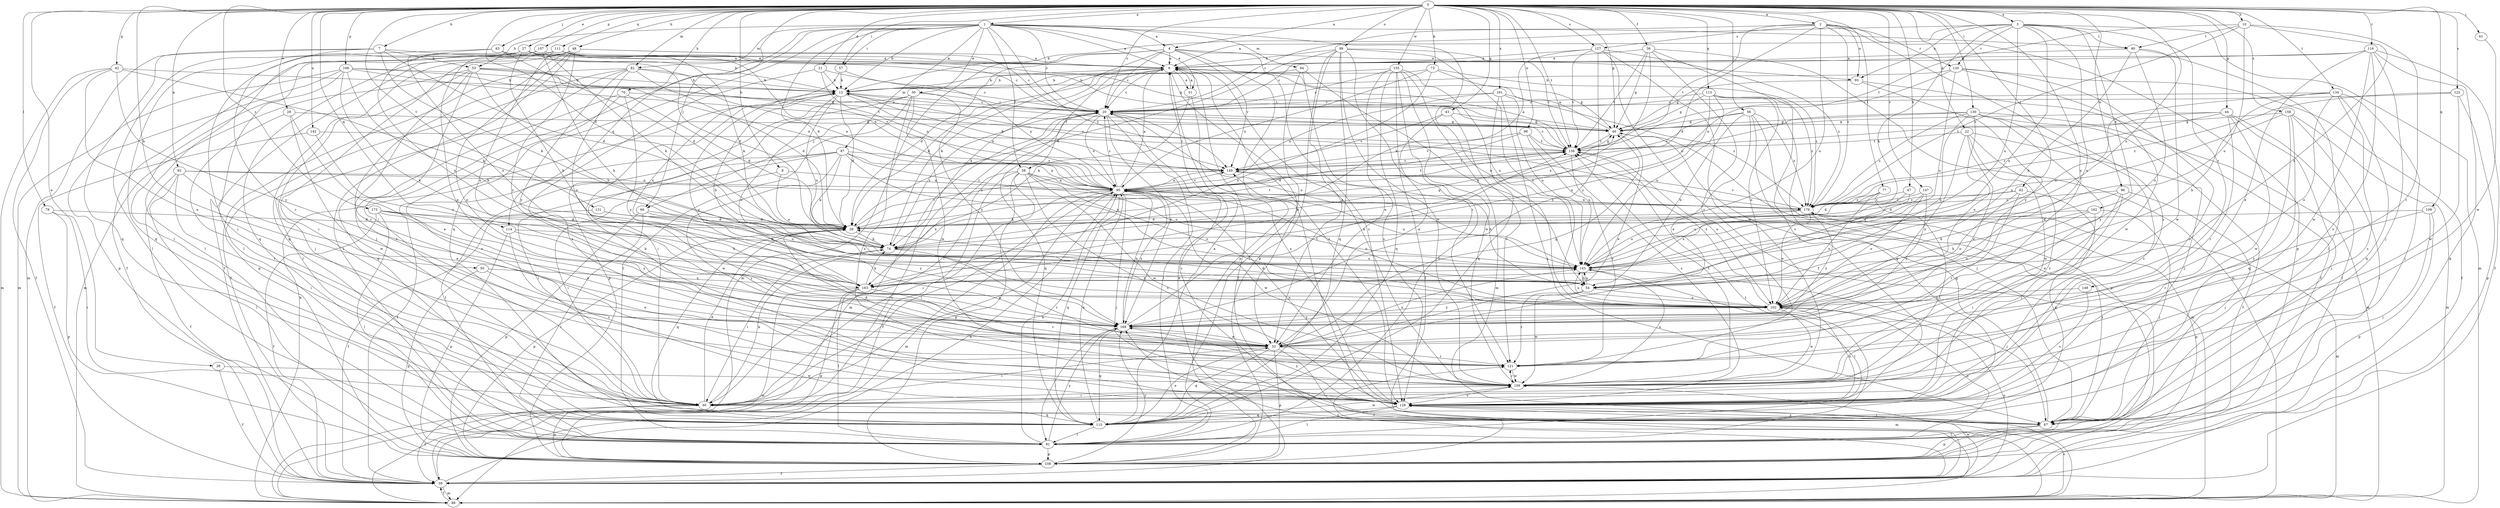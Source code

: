 strict digraph  {
0;
1;
2;
3;
4;
6;
7;
8;
10;
12;
20;
21;
22;
26;
27;
28;
29;
30;
31;
33;
36;
38;
39;
42;
43;
44;
46;
47;
48;
50;
53;
54;
56;
57;
60;
61;
62;
63;
66;
67;
70;
73;
74;
77;
79;
80;
81;
82;
84;
87;
88;
92;
93;
95;
96;
98;
99;
102;
106;
107;
108;
109;
111;
113;
114;
115;
116;
120;
121;
122;
127;
128;
130;
131;
134;
136;
142;
143;
147;
148;
149;
155;
156;
158;
161;
162;
163;
169;
173;
176;
0 -> 1  [label=a];
0 -> 2  [label=a];
0 -> 3  [label=a];
0 -> 4  [label=a];
0 -> 7  [label=b];
0 -> 8  [label=b];
0 -> 10  [label=b];
0 -> 20  [label=c];
0 -> 21  [label=d];
0 -> 22  [label=d];
0 -> 26  [label=d];
0 -> 27  [label=e];
0 -> 28  [label=e];
0 -> 29  [label=e];
0 -> 36  [label=f];
0 -> 42  [label=g];
0 -> 43  [label=g];
0 -> 44  [label=g];
0 -> 46  [label=g];
0 -> 47  [label=h];
0 -> 48  [label=h];
0 -> 50  [label=h];
0 -> 56  [label=i];
0 -> 57  [label=i];
0 -> 61  [label=j];
0 -> 62  [label=j];
0 -> 63  [label=j];
0 -> 66  [label=j];
0 -> 70  [label=k];
0 -> 73  [label=k];
0 -> 77  [label=l];
0 -> 79  [label=l];
0 -> 82  [label=m];
0 -> 92  [label=n];
0 -> 96  [label=o];
0 -> 98  [label=o];
0 -> 99  [label=o];
0 -> 106  [label=p];
0 -> 107  [label=p];
0 -> 109  [label=q];
0 -> 111  [label=q];
0 -> 113  [label=q];
0 -> 114  [label=q];
0 -> 116  [label=r];
0 -> 122  [label=s];
0 -> 127  [label=s];
0 -> 130  [label=t];
0 -> 131  [label=t];
0 -> 134  [label=t];
0 -> 136  [label=t];
0 -> 142  [label=u];
0 -> 143  [label=u];
0 -> 147  [label=v];
0 -> 155  [label=w];
0 -> 158  [label=x];
0 -> 161  [label=x];
0 -> 169  [label=y];
0 -> 173  [label=z];
1 -> 4  [label=a];
1 -> 6  [label=a];
1 -> 12  [label=b];
1 -> 20  [label=c];
1 -> 26  [label=d];
1 -> 30  [label=e];
1 -> 31  [label=e];
1 -> 38  [label=f];
1 -> 53  [label=h];
1 -> 57  [label=i];
1 -> 60  [label=i];
1 -> 80  [label=l];
1 -> 82  [label=m];
1 -> 84  [label=m];
1 -> 87  [label=m];
1 -> 102  [label=o];
1 -> 114  [label=q];
1 -> 115  [label=q];
1 -> 176  [label=z];
2 -> 20  [label=c];
2 -> 26  [label=d];
2 -> 93  [label=n];
2 -> 108  [label=p];
2 -> 120  [label=r];
2 -> 127  [label=s];
2 -> 128  [label=s];
2 -> 136  [label=t];
2 -> 143  [label=u];
2 -> 176  [label=z];
3 -> 6  [label=a];
3 -> 12  [label=b];
3 -> 74  [label=k];
3 -> 80  [label=l];
3 -> 88  [label=m];
3 -> 93  [label=n];
3 -> 102  [label=o];
3 -> 120  [label=r];
3 -> 143  [label=u];
3 -> 148  [label=v];
3 -> 162  [label=x];
3 -> 163  [label=x];
4 -> 6  [label=a];
4 -> 20  [label=c];
4 -> 26  [label=d];
4 -> 74  [label=k];
4 -> 88  [label=m];
4 -> 93  [label=n];
4 -> 108  [label=p];
4 -> 128  [label=s];
4 -> 149  [label=v];
6 -> 12  [label=b];
6 -> 20  [label=c];
6 -> 26  [label=d];
6 -> 31  [label=e];
6 -> 33  [label=e];
6 -> 38  [label=f];
6 -> 39  [label=f];
6 -> 66  [label=j];
6 -> 74  [label=k];
6 -> 128  [label=s];
7 -> 26  [label=d];
7 -> 53  [label=h];
7 -> 74  [label=k];
7 -> 88  [label=m];
7 -> 115  [label=q];
7 -> 121  [label=r];
7 -> 136  [label=t];
8 -> 60  [label=i];
8 -> 95  [label=n];
8 -> 143  [label=u];
10 -> 54  [label=h];
10 -> 80  [label=l];
10 -> 121  [label=r];
10 -> 136  [label=t];
10 -> 143  [label=u];
10 -> 176  [label=z];
12 -> 20  [label=c];
12 -> 26  [label=d];
12 -> 95  [label=n];
12 -> 102  [label=o];
12 -> 143  [label=u];
12 -> 149  [label=v];
12 -> 169  [label=y];
20 -> 46  [label=g];
20 -> 60  [label=i];
20 -> 81  [label=l];
20 -> 88  [label=m];
20 -> 95  [label=n];
20 -> 115  [label=q];
20 -> 143  [label=u];
20 -> 149  [label=v];
20 -> 169  [label=y];
21 -> 12  [label=b];
21 -> 20  [label=c];
21 -> 95  [label=n];
21 -> 128  [label=s];
22 -> 33  [label=e];
22 -> 39  [label=f];
22 -> 128  [label=s];
22 -> 136  [label=t];
22 -> 156  [label=w];
22 -> 169  [label=y];
26 -> 74  [label=k];
26 -> 108  [label=p];
26 -> 115  [label=q];
26 -> 136  [label=t];
26 -> 149  [label=v];
27 -> 6  [label=a];
27 -> 12  [label=b];
27 -> 20  [label=c];
27 -> 26  [label=d];
27 -> 54  [label=h];
27 -> 60  [label=i];
27 -> 115  [label=q];
27 -> 163  [label=x];
28 -> 39  [label=f];
28 -> 156  [label=w];
29 -> 33  [label=e];
29 -> 46  [label=g];
29 -> 60  [label=i];
29 -> 156  [label=w];
30 -> 20  [label=c];
30 -> 60  [label=i];
30 -> 81  [label=l];
30 -> 108  [label=p];
30 -> 128  [label=s];
30 -> 156  [label=w];
30 -> 169  [label=y];
31 -> 6  [label=a];
31 -> 74  [label=k];
31 -> 128  [label=s];
33 -> 46  [label=g];
33 -> 60  [label=i];
33 -> 88  [label=m];
33 -> 108  [label=p];
33 -> 115  [label=q];
33 -> 121  [label=r];
33 -> 143  [label=u];
36 -> 6  [label=a];
36 -> 46  [label=g];
36 -> 88  [label=m];
36 -> 121  [label=r];
36 -> 128  [label=s];
36 -> 136  [label=t];
36 -> 163  [label=x];
38 -> 39  [label=f];
38 -> 60  [label=i];
38 -> 95  [label=n];
38 -> 102  [label=o];
38 -> 108  [label=p];
38 -> 128  [label=s];
38 -> 143  [label=u];
38 -> 156  [label=w];
38 -> 163  [label=x];
39 -> 6  [label=a];
39 -> 20  [label=c];
39 -> 88  [label=m];
39 -> 95  [label=n];
39 -> 102  [label=o];
39 -> 156  [label=w];
42 -> 12  [label=b];
42 -> 33  [label=e];
42 -> 39  [label=f];
42 -> 74  [label=k];
42 -> 88  [label=m];
42 -> 169  [label=y];
43 -> 33  [label=e];
43 -> 46  [label=g];
43 -> 121  [label=r];
43 -> 149  [label=v];
44 -> 46  [label=g];
44 -> 67  [label=j];
44 -> 81  [label=l];
44 -> 121  [label=r];
44 -> 136  [label=t];
44 -> 156  [label=w];
44 -> 176  [label=z];
46 -> 6  [label=a];
46 -> 12  [label=b];
46 -> 33  [label=e];
46 -> 88  [label=m];
46 -> 136  [label=t];
47 -> 54  [label=h];
47 -> 163  [label=x];
47 -> 176  [label=z];
48 -> 6  [label=a];
48 -> 20  [label=c];
48 -> 33  [label=e];
48 -> 39  [label=f];
48 -> 60  [label=i];
48 -> 67  [label=j];
48 -> 81  [label=l];
48 -> 115  [label=q];
48 -> 169  [label=y];
50 -> 33  [label=e];
50 -> 108  [label=p];
50 -> 163  [label=x];
53 -> 12  [label=b];
53 -> 54  [label=h];
53 -> 67  [label=j];
53 -> 88  [label=m];
53 -> 95  [label=n];
53 -> 121  [label=r];
53 -> 128  [label=s];
53 -> 149  [label=v];
54 -> 102  [label=o];
54 -> 121  [label=r];
54 -> 143  [label=u];
54 -> 156  [label=w];
54 -> 169  [label=y];
56 -> 33  [label=e];
56 -> 46  [label=g];
56 -> 54  [label=h];
56 -> 67  [label=j];
56 -> 108  [label=p];
56 -> 149  [label=v];
56 -> 176  [label=z];
57 -> 12  [label=b];
57 -> 95  [label=n];
57 -> 163  [label=x];
60 -> 26  [label=d];
60 -> 39  [label=f];
60 -> 74  [label=k];
60 -> 95  [label=n];
60 -> 108  [label=p];
60 -> 115  [label=q];
61 -> 156  [label=w];
62 -> 26  [label=d];
62 -> 102  [label=o];
62 -> 115  [label=q];
62 -> 121  [label=r];
62 -> 176  [label=z];
63 -> 6  [label=a];
63 -> 26  [label=d];
63 -> 81  [label=l];
63 -> 163  [label=x];
66 -> 26  [label=d];
66 -> 81  [label=l];
66 -> 108  [label=p];
66 -> 169  [label=y];
67 -> 20  [label=c];
67 -> 46  [label=g];
67 -> 81  [label=l];
67 -> 108  [label=p];
67 -> 128  [label=s];
67 -> 149  [label=v];
67 -> 176  [label=z];
70 -> 20  [label=c];
70 -> 26  [label=d];
70 -> 115  [label=q];
70 -> 128  [label=s];
70 -> 169  [label=y];
73 -> 12  [label=b];
73 -> 46  [label=g];
73 -> 95  [label=n];
73 -> 163  [label=x];
73 -> 176  [label=z];
74 -> 20  [label=c];
74 -> 46  [label=g];
74 -> 60  [label=i];
74 -> 121  [label=r];
74 -> 143  [label=u];
77 -> 26  [label=d];
77 -> 60  [label=i];
77 -> 102  [label=o];
77 -> 176  [label=z];
79 -> 26  [label=d];
79 -> 60  [label=i];
79 -> 108  [label=p];
80 -> 6  [label=a];
80 -> 54  [label=h];
80 -> 81  [label=l];
80 -> 102  [label=o];
80 -> 156  [label=w];
81 -> 95  [label=n];
81 -> 102  [label=o];
81 -> 108  [label=p];
81 -> 136  [label=t];
81 -> 169  [label=y];
82 -> 12  [label=b];
82 -> 26  [label=d];
82 -> 39  [label=f];
82 -> 81  [label=l];
82 -> 95  [label=n];
82 -> 102  [label=o];
82 -> 108  [label=p];
82 -> 169  [label=y];
84 -> 12  [label=b];
84 -> 54  [label=h];
84 -> 81  [label=l];
84 -> 128  [label=s];
87 -> 39  [label=f];
87 -> 60  [label=i];
87 -> 74  [label=k];
87 -> 81  [label=l];
87 -> 95  [label=n];
87 -> 143  [label=u];
87 -> 149  [label=v];
87 -> 156  [label=w];
87 -> 176  [label=z];
88 -> 12  [label=b];
88 -> 39  [label=f];
88 -> 128  [label=s];
88 -> 169  [label=y];
92 -> 33  [label=e];
92 -> 39  [label=f];
92 -> 60  [label=i];
92 -> 81  [label=l];
92 -> 95  [label=n];
92 -> 176  [label=z];
93 -> 39  [label=f];
93 -> 46  [label=g];
93 -> 169  [label=y];
95 -> 6  [label=a];
95 -> 20  [label=c];
95 -> 60  [label=i];
95 -> 67  [label=j];
95 -> 74  [label=k];
95 -> 88  [label=m];
95 -> 115  [label=q];
95 -> 136  [label=t];
95 -> 143  [label=u];
95 -> 149  [label=v];
95 -> 156  [label=w];
95 -> 169  [label=y];
95 -> 176  [label=z];
96 -> 33  [label=e];
96 -> 54  [label=h];
96 -> 60  [label=i];
96 -> 67  [label=j];
96 -> 176  [label=z];
98 -> 26  [label=d];
98 -> 128  [label=s];
98 -> 136  [label=t];
98 -> 143  [label=u];
98 -> 149  [label=v];
99 -> 6  [label=a];
99 -> 26  [label=d];
99 -> 33  [label=e];
99 -> 102  [label=o];
99 -> 108  [label=p];
99 -> 115  [label=q];
99 -> 121  [label=r];
99 -> 136  [label=t];
99 -> 156  [label=w];
102 -> 26  [label=d];
102 -> 95  [label=n];
102 -> 136  [label=t];
102 -> 143  [label=u];
102 -> 156  [label=w];
102 -> 169  [label=y];
106 -> 12  [label=b];
106 -> 46  [label=g];
106 -> 54  [label=h];
106 -> 60  [label=i];
106 -> 88  [label=m];
106 -> 108  [label=p];
106 -> 136  [label=t];
106 -> 163  [label=x];
107 -> 6  [label=a];
107 -> 33  [label=e];
107 -> 54  [label=h];
107 -> 74  [label=k];
107 -> 81  [label=l];
108 -> 39  [label=f];
108 -> 121  [label=r];
108 -> 169  [label=y];
109 -> 26  [label=d];
109 -> 67  [label=j];
109 -> 108  [label=p];
109 -> 121  [label=r];
111 -> 6  [label=a];
111 -> 39  [label=f];
111 -> 46  [label=g];
111 -> 74  [label=k];
111 -> 81  [label=l];
111 -> 95  [label=n];
111 -> 102  [label=o];
111 -> 115  [label=q];
113 -> 20  [label=c];
113 -> 46  [label=g];
113 -> 102  [label=o];
113 -> 115  [label=q];
113 -> 143  [label=u];
113 -> 163  [label=x];
113 -> 176  [label=z];
114 -> 74  [label=k];
114 -> 108  [label=p];
114 -> 128  [label=s];
114 -> 169  [label=y];
115 -> 6  [label=a];
115 -> 33  [label=e];
115 -> 81  [label=l];
115 -> 95  [label=n];
115 -> 156  [label=w];
116 -> 6  [label=a];
116 -> 20  [label=c];
116 -> 33  [label=e];
116 -> 39  [label=f];
116 -> 67  [label=j];
116 -> 108  [label=p];
116 -> 128  [label=s];
116 -> 156  [label=w];
120 -> 12  [label=b];
120 -> 39  [label=f];
120 -> 95  [label=n];
120 -> 128  [label=s];
120 -> 143  [label=u];
120 -> 156  [label=w];
121 -> 26  [label=d];
121 -> 156  [label=w];
122 -> 20  [label=c];
122 -> 108  [label=p];
122 -> 156  [label=w];
122 -> 176  [label=z];
127 -> 6  [label=a];
127 -> 39  [label=f];
127 -> 74  [label=k];
127 -> 136  [label=t];
127 -> 156  [label=w];
127 -> 169  [label=y];
127 -> 176  [label=z];
128 -> 12  [label=b];
128 -> 67  [label=j];
128 -> 81  [label=l];
128 -> 95  [label=n];
128 -> 102  [label=o];
128 -> 115  [label=q];
128 -> 169  [label=y];
130 -> 46  [label=g];
130 -> 54  [label=h];
130 -> 67  [label=j];
130 -> 88  [label=m];
130 -> 95  [label=n];
130 -> 102  [label=o];
130 -> 128  [label=s];
130 -> 169  [label=y];
130 -> 176  [label=z];
131 -> 26  [label=d];
131 -> 39  [label=f];
131 -> 143  [label=u];
134 -> 20  [label=c];
134 -> 54  [label=h];
134 -> 67  [label=j];
134 -> 102  [label=o];
134 -> 115  [label=q];
134 -> 128  [label=s];
134 -> 143  [label=u];
136 -> 6  [label=a];
136 -> 20  [label=c];
136 -> 46  [label=g];
136 -> 102  [label=o];
136 -> 121  [label=r];
136 -> 149  [label=v];
142 -> 39  [label=f];
142 -> 136  [label=t];
142 -> 163  [label=x];
143 -> 54  [label=h];
143 -> 67  [label=j];
143 -> 81  [label=l];
143 -> 163  [label=x];
147 -> 102  [label=o];
147 -> 143  [label=u];
147 -> 169  [label=y];
147 -> 176  [label=z];
148 -> 102  [label=o];
148 -> 128  [label=s];
149 -> 12  [label=b];
149 -> 54  [label=h];
149 -> 95  [label=n];
149 -> 136  [label=t];
155 -> 12  [label=b];
155 -> 20  [label=c];
155 -> 33  [label=e];
155 -> 39  [label=f];
155 -> 81  [label=l];
155 -> 88  [label=m];
155 -> 115  [label=q];
155 -> 143  [label=u];
155 -> 156  [label=w];
156 -> 6  [label=a];
156 -> 60  [label=i];
156 -> 121  [label=r];
156 -> 128  [label=s];
156 -> 136  [label=t];
156 -> 143  [label=u];
158 -> 46  [label=g];
158 -> 81  [label=l];
158 -> 88  [label=m];
158 -> 115  [label=q];
158 -> 128  [label=s];
158 -> 143  [label=u];
161 -> 20  [label=c];
161 -> 67  [label=j];
161 -> 95  [label=n];
161 -> 115  [label=q];
161 -> 143  [label=u];
161 -> 176  [label=z];
162 -> 26  [label=d];
162 -> 54  [label=h];
162 -> 60  [label=i];
162 -> 67  [label=j];
162 -> 102  [label=o];
163 -> 12  [label=b];
163 -> 74  [label=k];
163 -> 81  [label=l];
163 -> 88  [label=m];
163 -> 108  [label=p];
163 -> 121  [label=r];
169 -> 33  [label=e];
169 -> 81  [label=l];
169 -> 95  [label=n];
169 -> 115  [label=q];
169 -> 136  [label=t];
173 -> 26  [label=d];
173 -> 33  [label=e];
173 -> 39  [label=f];
173 -> 54  [label=h];
173 -> 81  [label=l];
173 -> 169  [label=y];
176 -> 26  [label=d];
176 -> 88  [label=m];
176 -> 95  [label=n];
176 -> 102  [label=o];
176 -> 108  [label=p];
176 -> 143  [label=u];
176 -> 149  [label=v];
176 -> 169  [label=y];
}
